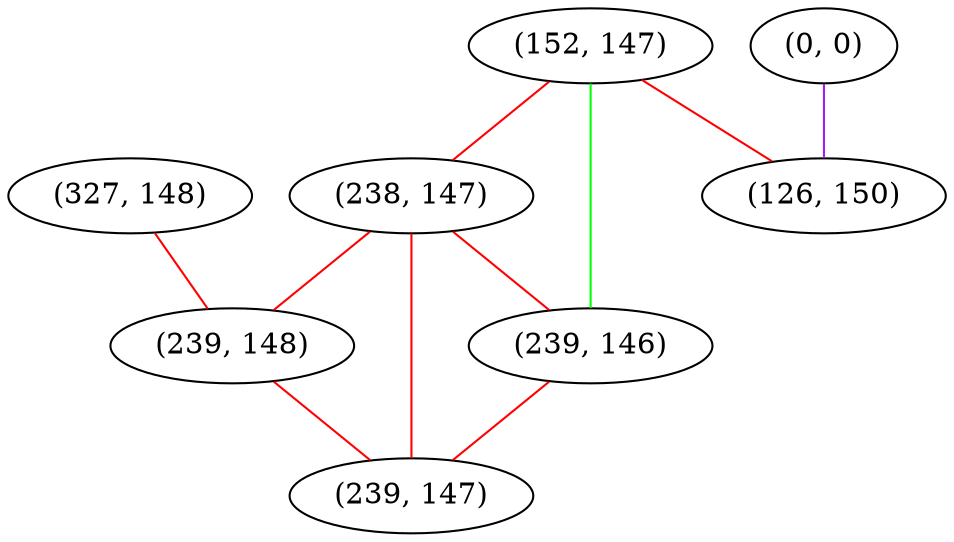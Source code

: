 graph "" {
"(327, 148)";
"(152, 147)";
"(0, 0)";
"(238, 147)";
"(126, 150)";
"(239, 148)";
"(239, 146)";
"(239, 147)";
"(327, 148)" -- "(239, 148)"  [color=red, key=0, weight=1];
"(152, 147)" -- "(238, 147)"  [color=red, key=0, weight=1];
"(152, 147)" -- "(239, 146)"  [color=green, key=0, weight=2];
"(152, 147)" -- "(126, 150)"  [color=red, key=0, weight=1];
"(0, 0)" -- "(126, 150)"  [color=purple, key=0, weight=4];
"(238, 147)" -- "(239, 148)"  [color=red, key=0, weight=1];
"(238, 147)" -- "(239, 147)"  [color=red, key=0, weight=1];
"(238, 147)" -- "(239, 146)"  [color=red, key=0, weight=1];
"(239, 148)" -- "(239, 147)"  [color=red, key=0, weight=1];
"(239, 146)" -- "(239, 147)"  [color=red, key=0, weight=1];
}
